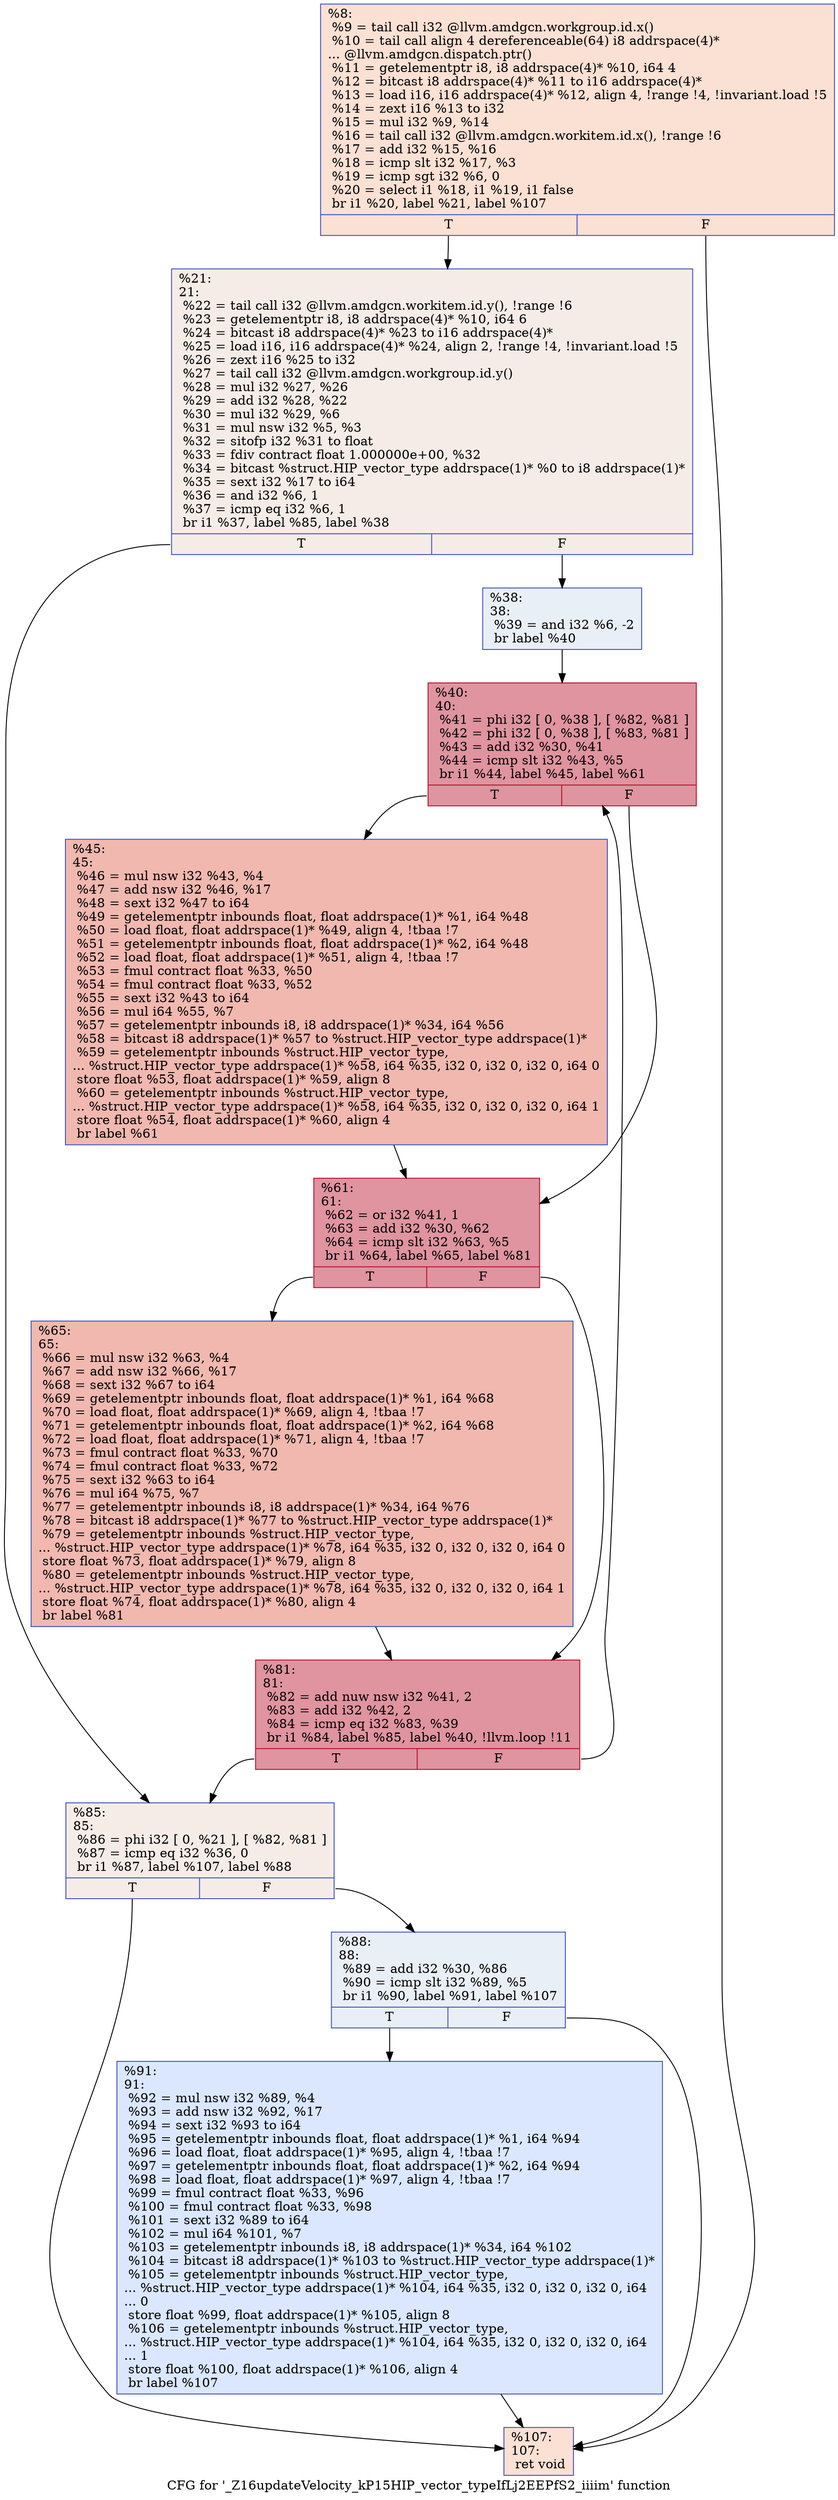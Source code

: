 digraph "CFG for '_Z16updateVelocity_kP15HIP_vector_typeIfLj2EEPfS2_iiiim' function" {
	label="CFG for '_Z16updateVelocity_kP15HIP_vector_typeIfLj2EEPfS2_iiiim' function";

	Node0x6380e90 [shape=record,color="#3d50c3ff", style=filled, fillcolor="#f7b99e70",label="{%8:\l  %9 = tail call i32 @llvm.amdgcn.workgroup.id.x()\l  %10 = tail call align 4 dereferenceable(64) i8 addrspace(4)*\l... @llvm.amdgcn.dispatch.ptr()\l  %11 = getelementptr i8, i8 addrspace(4)* %10, i64 4\l  %12 = bitcast i8 addrspace(4)* %11 to i16 addrspace(4)*\l  %13 = load i16, i16 addrspace(4)* %12, align 4, !range !4, !invariant.load !5\l  %14 = zext i16 %13 to i32\l  %15 = mul i32 %9, %14\l  %16 = tail call i32 @llvm.amdgcn.workitem.id.x(), !range !6\l  %17 = add i32 %15, %16\l  %18 = icmp slt i32 %17, %3\l  %19 = icmp sgt i32 %6, 0\l  %20 = select i1 %18, i1 %19, i1 false\l  br i1 %20, label %21, label %107\l|{<s0>T|<s1>F}}"];
	Node0x6380e90:s0 -> Node0x6382ee0;
	Node0x6380e90:s1 -> Node0x6382f70;
	Node0x6382ee0 [shape=record,color="#3d50c3ff", style=filled, fillcolor="#ead5c970",label="{%21:\l21:                                               \l  %22 = tail call i32 @llvm.amdgcn.workitem.id.y(), !range !6\l  %23 = getelementptr i8, i8 addrspace(4)* %10, i64 6\l  %24 = bitcast i8 addrspace(4)* %23 to i16 addrspace(4)*\l  %25 = load i16, i16 addrspace(4)* %24, align 2, !range !4, !invariant.load !5\l  %26 = zext i16 %25 to i32\l  %27 = tail call i32 @llvm.amdgcn.workgroup.id.y()\l  %28 = mul i32 %27, %26\l  %29 = add i32 %28, %22\l  %30 = mul i32 %29, %6\l  %31 = mul nsw i32 %5, %3\l  %32 = sitofp i32 %31 to float\l  %33 = fdiv contract float 1.000000e+00, %32\l  %34 = bitcast %struct.HIP_vector_type addrspace(1)* %0 to i8 addrspace(1)*\l  %35 = sext i32 %17 to i64\l  %36 = and i32 %6, 1\l  %37 = icmp eq i32 %6, 1\l  br i1 %37, label %85, label %38\l|{<s0>T|<s1>F}}"];
	Node0x6382ee0:s0 -> Node0x63859f0;
	Node0x6382ee0:s1 -> Node0x6385a80;
	Node0x6385a80 [shape=record,color="#3d50c3ff", style=filled, fillcolor="#cedaeb70",label="{%38:\l38:                                               \l  %39 = and i32 %6, -2\l  br label %40\l}"];
	Node0x6385a80 -> Node0x6385c80;
	Node0x6385c80 [shape=record,color="#b70d28ff", style=filled, fillcolor="#b70d2870",label="{%40:\l40:                                               \l  %41 = phi i32 [ 0, %38 ], [ %82, %81 ]\l  %42 = phi i32 [ 0, %38 ], [ %83, %81 ]\l  %43 = add i32 %30, %41\l  %44 = icmp slt i32 %43, %5\l  br i1 %44, label %45, label %61\l|{<s0>T|<s1>F}}"];
	Node0x6385c80:s0 -> Node0x63860f0;
	Node0x6385c80:s1 -> Node0x6386180;
	Node0x63860f0 [shape=record,color="#3d50c3ff", style=filled, fillcolor="#dc5d4a70",label="{%45:\l45:                                               \l  %46 = mul nsw i32 %43, %4\l  %47 = add nsw i32 %46, %17\l  %48 = sext i32 %47 to i64\l  %49 = getelementptr inbounds float, float addrspace(1)* %1, i64 %48\l  %50 = load float, float addrspace(1)* %49, align 4, !tbaa !7\l  %51 = getelementptr inbounds float, float addrspace(1)* %2, i64 %48\l  %52 = load float, float addrspace(1)* %51, align 4, !tbaa !7\l  %53 = fmul contract float %33, %50\l  %54 = fmul contract float %33, %52\l  %55 = sext i32 %43 to i64\l  %56 = mul i64 %55, %7\l  %57 = getelementptr inbounds i8, i8 addrspace(1)* %34, i64 %56\l  %58 = bitcast i8 addrspace(1)* %57 to %struct.HIP_vector_type addrspace(1)*\l  %59 = getelementptr inbounds %struct.HIP_vector_type,\l... %struct.HIP_vector_type addrspace(1)* %58, i64 %35, i32 0, i32 0, i32 0, i64 0\l  store float %53, float addrspace(1)* %59, align 8\l  %60 = getelementptr inbounds %struct.HIP_vector_type,\l... %struct.HIP_vector_type addrspace(1)* %58, i64 %35, i32 0, i32 0, i32 0, i64 1\l  store float %54, float addrspace(1)* %60, align 4\l  br label %61\l}"];
	Node0x63860f0 -> Node0x6386180;
	Node0x6386180 [shape=record,color="#b70d28ff", style=filled, fillcolor="#b70d2870",label="{%61:\l61:                                               \l  %62 = or i32 %41, 1\l  %63 = add i32 %30, %62\l  %64 = icmp slt i32 %63, %5\l  br i1 %64, label %65, label %81\l|{<s0>T|<s1>F}}"];
	Node0x6386180:s0 -> Node0x6384bd0;
	Node0x6386180:s1 -> Node0x6385d70;
	Node0x6384bd0 [shape=record,color="#3d50c3ff", style=filled, fillcolor="#dc5d4a70",label="{%65:\l65:                                               \l  %66 = mul nsw i32 %63, %4\l  %67 = add nsw i32 %66, %17\l  %68 = sext i32 %67 to i64\l  %69 = getelementptr inbounds float, float addrspace(1)* %1, i64 %68\l  %70 = load float, float addrspace(1)* %69, align 4, !tbaa !7\l  %71 = getelementptr inbounds float, float addrspace(1)* %2, i64 %68\l  %72 = load float, float addrspace(1)* %71, align 4, !tbaa !7\l  %73 = fmul contract float %33, %70\l  %74 = fmul contract float %33, %72\l  %75 = sext i32 %63 to i64\l  %76 = mul i64 %75, %7\l  %77 = getelementptr inbounds i8, i8 addrspace(1)* %34, i64 %76\l  %78 = bitcast i8 addrspace(1)* %77 to %struct.HIP_vector_type addrspace(1)*\l  %79 = getelementptr inbounds %struct.HIP_vector_type,\l... %struct.HIP_vector_type addrspace(1)* %78, i64 %35, i32 0, i32 0, i32 0, i64 0\l  store float %73, float addrspace(1)* %79, align 8\l  %80 = getelementptr inbounds %struct.HIP_vector_type,\l... %struct.HIP_vector_type addrspace(1)* %78, i64 %35, i32 0, i32 0, i32 0, i64 1\l  store float %74, float addrspace(1)* %80, align 4\l  br label %81\l}"];
	Node0x6384bd0 -> Node0x6385d70;
	Node0x6385d70 [shape=record,color="#b70d28ff", style=filled, fillcolor="#b70d2870",label="{%81:\l81:                                               \l  %82 = add nuw nsw i32 %41, 2\l  %83 = add i32 %42, 2\l  %84 = icmp eq i32 %83, %39\l  br i1 %84, label %85, label %40, !llvm.loop !11\l|{<s0>T|<s1>F}}"];
	Node0x6385d70:s0 -> Node0x63859f0;
	Node0x6385d70:s1 -> Node0x6385c80;
	Node0x63859f0 [shape=record,color="#3d50c3ff", style=filled, fillcolor="#ead5c970",label="{%85:\l85:                                               \l  %86 = phi i32 [ 0, %21 ], [ %82, %81 ]\l  %87 = icmp eq i32 %36, 0\l  br i1 %87, label %107, label %88\l|{<s0>T|<s1>F}}"];
	Node0x63859f0:s0 -> Node0x6382f70;
	Node0x63859f0:s1 -> Node0x63888a0;
	Node0x63888a0 [shape=record,color="#3d50c3ff", style=filled, fillcolor="#cedaeb70",label="{%88:\l88:                                               \l  %89 = add i32 %30, %86\l  %90 = icmp slt i32 %89, %5\l  br i1 %90, label %91, label %107\l|{<s0>T|<s1>F}}"];
	Node0x63888a0:s0 -> Node0x6388ac0;
	Node0x63888a0:s1 -> Node0x6382f70;
	Node0x6388ac0 [shape=record,color="#3d50c3ff", style=filled, fillcolor="#abc8fd70",label="{%91:\l91:                                               \l  %92 = mul nsw i32 %89, %4\l  %93 = add nsw i32 %92, %17\l  %94 = sext i32 %93 to i64\l  %95 = getelementptr inbounds float, float addrspace(1)* %1, i64 %94\l  %96 = load float, float addrspace(1)* %95, align 4, !tbaa !7\l  %97 = getelementptr inbounds float, float addrspace(1)* %2, i64 %94\l  %98 = load float, float addrspace(1)* %97, align 4, !tbaa !7\l  %99 = fmul contract float %33, %96\l  %100 = fmul contract float %33, %98\l  %101 = sext i32 %89 to i64\l  %102 = mul i64 %101, %7\l  %103 = getelementptr inbounds i8, i8 addrspace(1)* %34, i64 %102\l  %104 = bitcast i8 addrspace(1)* %103 to %struct.HIP_vector_type addrspace(1)*\l  %105 = getelementptr inbounds %struct.HIP_vector_type,\l... %struct.HIP_vector_type addrspace(1)* %104, i64 %35, i32 0, i32 0, i32 0, i64\l... 0\l  store float %99, float addrspace(1)* %105, align 8\l  %106 = getelementptr inbounds %struct.HIP_vector_type,\l... %struct.HIP_vector_type addrspace(1)* %104, i64 %35, i32 0, i32 0, i32 0, i64\l... 1\l  store float %100, float addrspace(1)* %106, align 4\l  br label %107\l}"];
	Node0x6388ac0 -> Node0x6382f70;
	Node0x6382f70 [shape=record,color="#3d50c3ff", style=filled, fillcolor="#f7b99e70",label="{%107:\l107:                                              \l  ret void\l}"];
}
